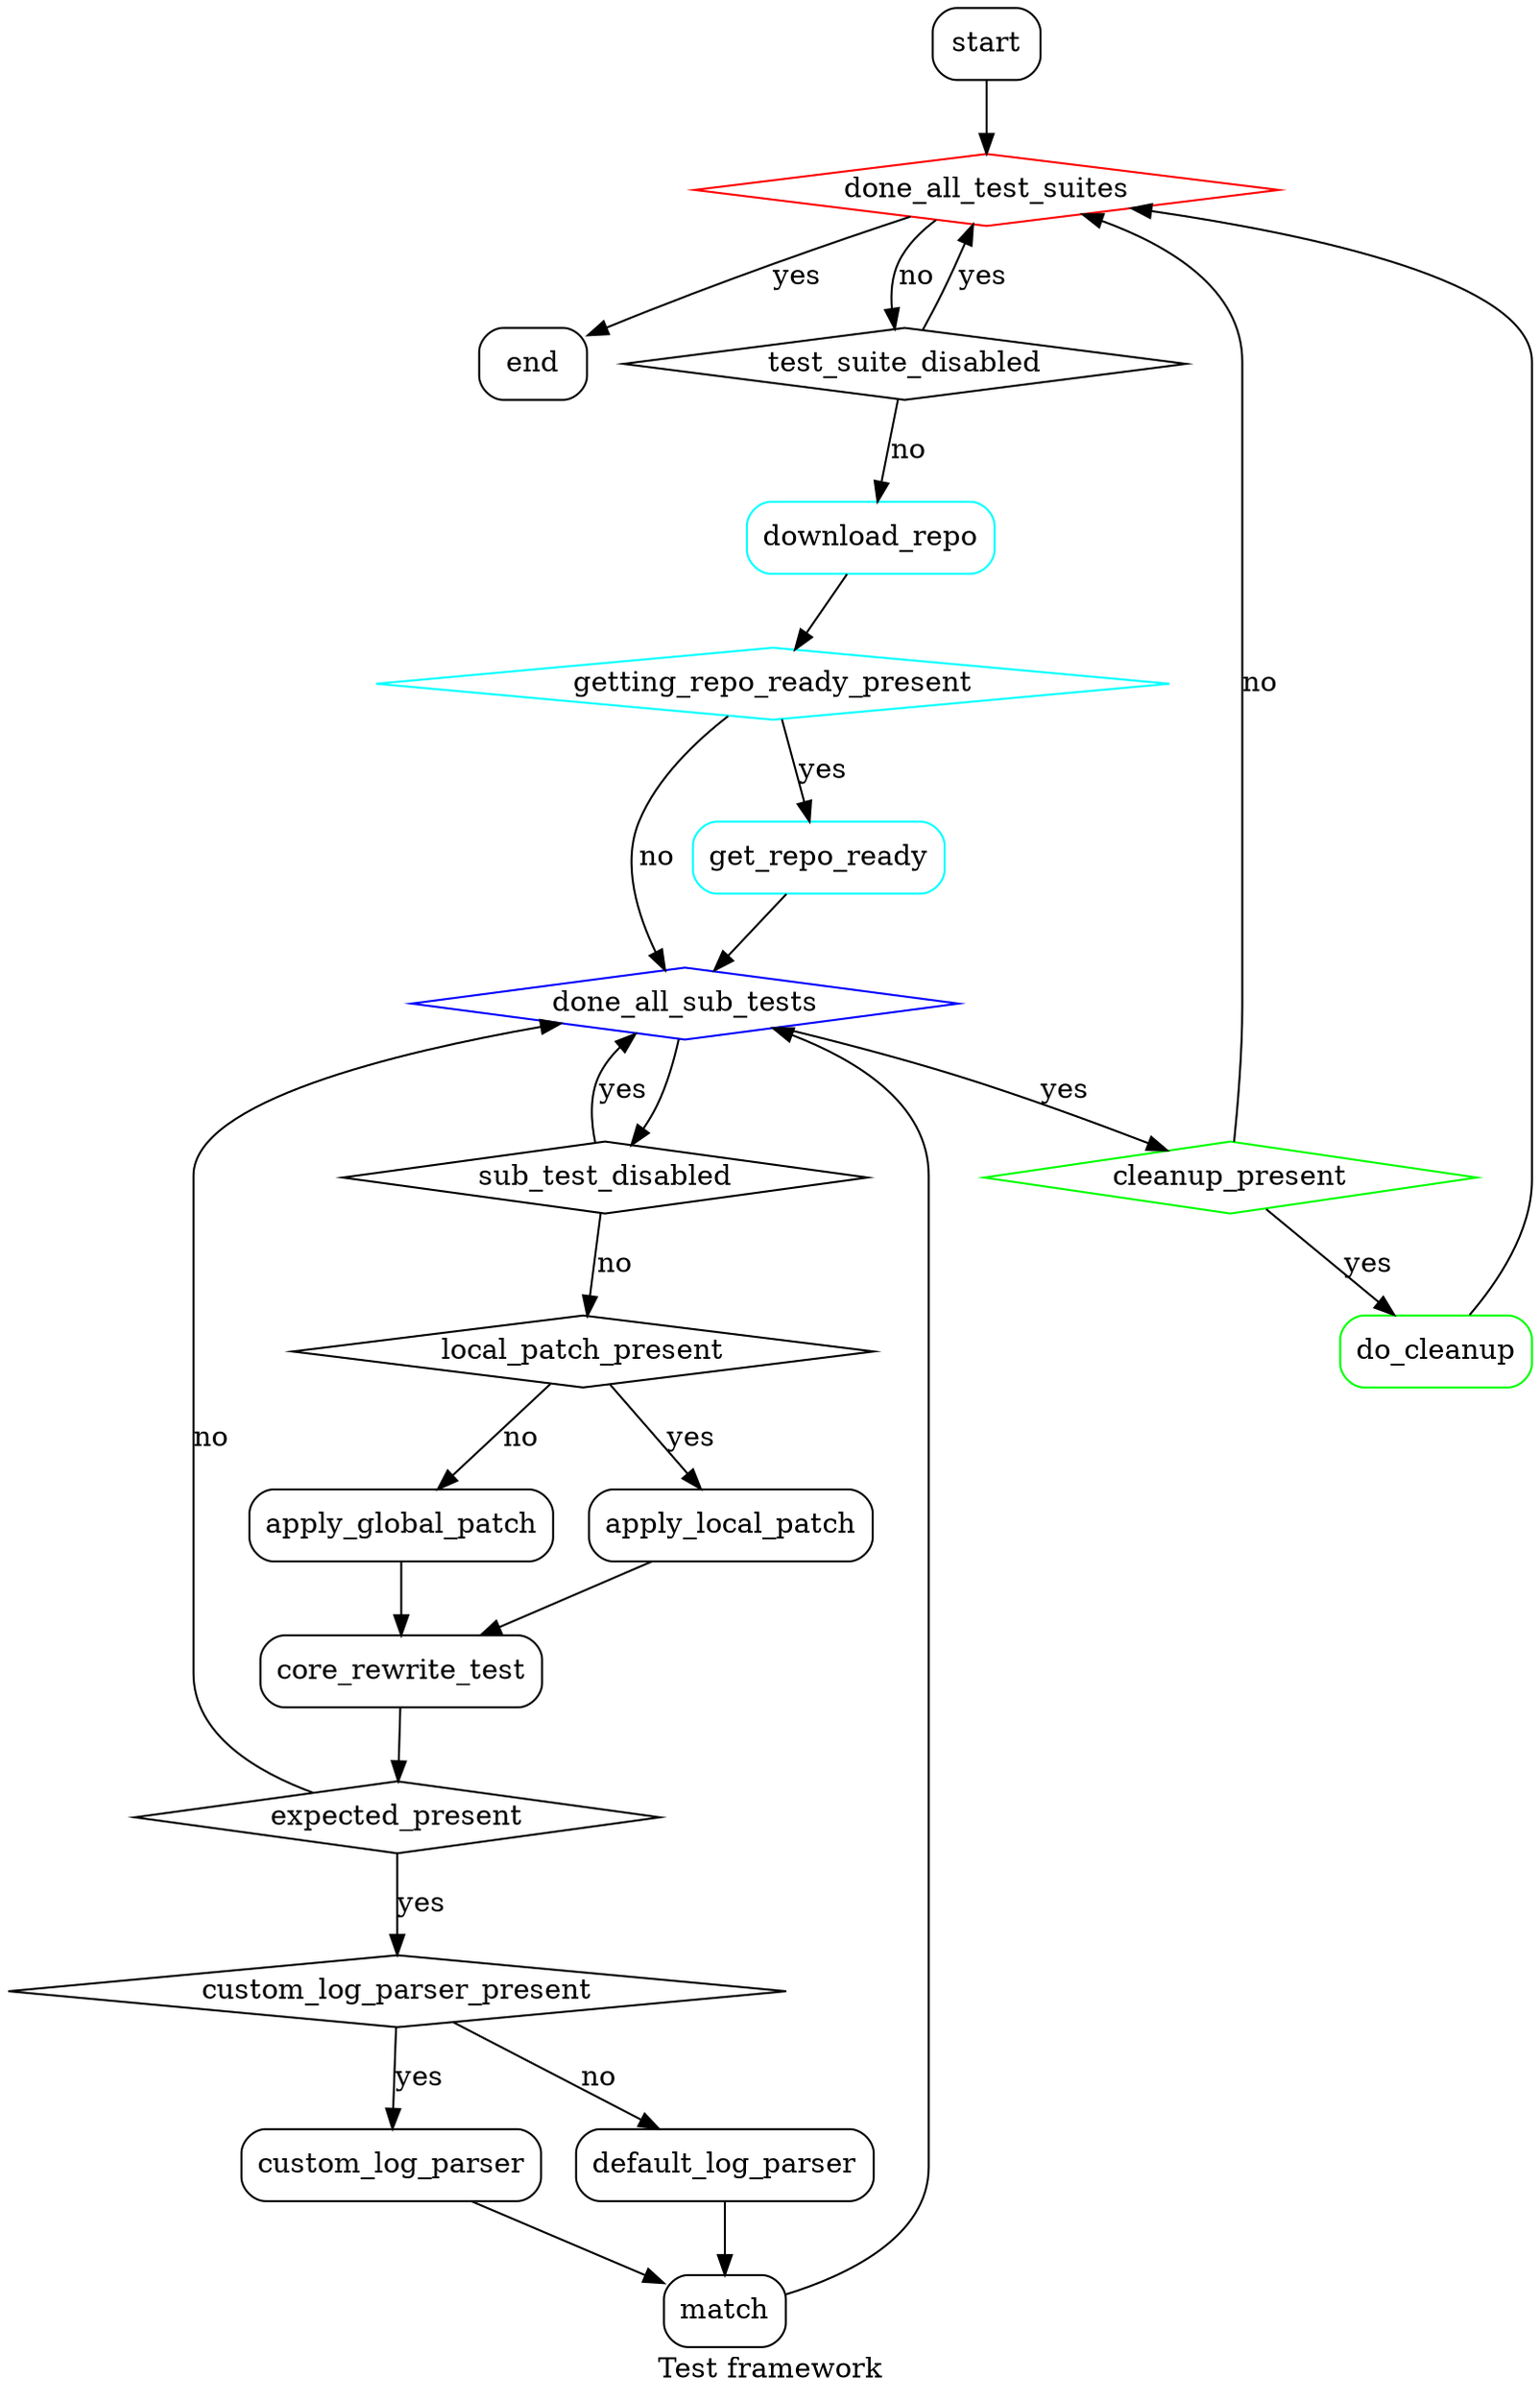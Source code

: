 digraph {
    label="Test framework"

    start -> done_all_test_suites;

 
    start[shape="box", style=rounded];
    end[shape="box", style=rounded];
    done_all_test_suites [shape="diamond", style="", color=red];
    done_all_test_suites -> end[label="yes"];

    test_suite_disabled[shape="diamond", style=""]
    test_suite_disabled->done_all_test_suites[label="yes"];


    done_all_sub_tests [shape="diamond", style="", color=blue];
    download_repo[shape="box", style=rounded, color=cyan]
    done_all_test_suites -> test_suite_disabled[label="no"];
    
    test_suite_disabled->download_repo[label="no"]


    getting_repo_ready_present[shape="diamond", style="",color=cyan];
    download_repo->getting_repo_ready_present

    get_repo_ready[shape="box", style=rounded , color=cyan]
    getting_repo_ready_present->get_repo_ready[label="yes"];


    get_repo_ready->done_all_sub_tests
    getting_repo_ready_present->done_all_sub_tests[label="no"];

    cleanup_present[shape="diamond", style="", color=green]
        done_all_sub_tests -> cleanup_present[label="yes"]

    do_cleanup[shape="box", style=rounded, color=green]
    cleanup_present->do_cleanup[label="yes"];
    cleanup_present->done_all_test_suites[label="no"];
    do_cleanup->done_all_test_suites

    local_patch_present[shape="diamond", style=""]
    done_all_sub_tests -> sub_test_disabled


    sub_test_disabled[shape="diamond", style=""]


    sub_test_disabled->local_patch_present[label="no"];
    sub_test_disabled->done_all_sub_tests[label="yes"];

    apply_global_patch[shape="box", style=rounded]
    local_patch_present -> apply_global_patch[label="no"];
    apply_local_patch[shape="box", style=rounded]
    local_patch_present -> apply_local_patch[label="yes"];



    core_rewrite_test[shape="box", style=rounded]
    apply_local_patch -> core_rewrite_test;
    apply_global_patch -> core_rewrite_test;



    expected_present [shape="diamond", style=""];
    core_rewrite_test->expected_present
    expected_present -> done_all_sub_tests[label="no"];

    custom_log_parser_present [shape="diamond", style=""];
    expected_present -> custom_log_parser_present[label="yes"];

    default_log_parser[shape="box", style=rounded]
    custom_log_parser[shape="box", style=rounded]
    custom_log_parser_present->default_log_parser[label="no"];
    custom_log_parser_present->custom_log_parser[label="yes"];

    match[shape="box", style=rounded]
    custom_log_parser->match
    default_log_parser->match
    match->done_all_sub_tests
}